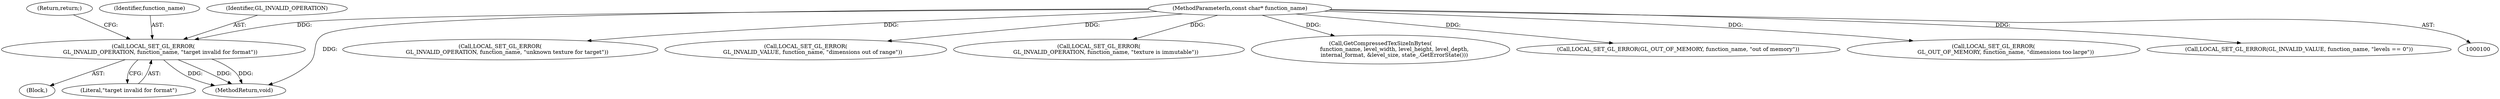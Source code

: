 digraph "0_Chrome_385508dc888ef15d272cdd2705b17996abc519d6_0@pointer" {
"1000132" [label="(Call,LOCAL_SET_GL_ERROR(\n        GL_INVALID_OPERATION, function_name, \"target invalid for format\"))"];
"1000108" [label="(MethodParameterIn,const char* function_name)"];
"1000186" [label="(Call,LOCAL_SET_GL_ERROR(\n        GL_INVALID_OPERATION, function_name, \"unknown texture for target\"))"];
"1000170" [label="(Call,LOCAL_SET_GL_ERROR(\n        GL_INVALID_VALUE, function_name, \"dimensions out of range\"))"];
"1000131" [label="(Block,)"];
"1000136" [label="(Return,return;)"];
"1000135" [label="(Literal,\"target invalid for format\")"];
"1000513" [label="(MethodReturn,void)"];
"1000206" [label="(Call,LOCAL_SET_GL_ERROR(\n        GL_INVALID_OPERATION, function_name, \"texture is immutable\"))"];
"1000259" [label="(Call,GetCompressedTexSizeInBytes(\n                function_name, level_width, level_height, level_depth,\n                internal_format, &level_size, state_.GetErrorState()))"];
"1000330" [label="(Call,LOCAL_SET_GL_ERROR(GL_OUT_OF_MEMORY, function_name, \"out of memory\"))"];
"1000134" [label="(Identifier,function_name)"];
"1000293" [label="(Call,LOCAL_SET_GL_ERROR(\n              GL_OUT_OF_MEMORY, function_name, \"dimensions too large\"))"];
"1000115" [label="(Call,LOCAL_SET_GL_ERROR(GL_INVALID_VALUE, function_name, \"levels == 0\"))"];
"1000132" [label="(Call,LOCAL_SET_GL_ERROR(\n        GL_INVALID_OPERATION, function_name, \"target invalid for format\"))"];
"1000133" [label="(Identifier,GL_INVALID_OPERATION)"];
"1000108" [label="(MethodParameterIn,const char* function_name)"];
"1000132" -> "1000131"  [label="AST: "];
"1000132" -> "1000135"  [label="CFG: "];
"1000133" -> "1000132"  [label="AST: "];
"1000134" -> "1000132"  [label="AST: "];
"1000135" -> "1000132"  [label="AST: "];
"1000136" -> "1000132"  [label="CFG: "];
"1000132" -> "1000513"  [label="DDG: "];
"1000132" -> "1000513"  [label="DDG: "];
"1000132" -> "1000513"  [label="DDG: "];
"1000108" -> "1000132"  [label="DDG: "];
"1000108" -> "1000100"  [label="AST: "];
"1000108" -> "1000513"  [label="DDG: "];
"1000108" -> "1000115"  [label="DDG: "];
"1000108" -> "1000170"  [label="DDG: "];
"1000108" -> "1000186"  [label="DDG: "];
"1000108" -> "1000206"  [label="DDG: "];
"1000108" -> "1000259"  [label="DDG: "];
"1000108" -> "1000293"  [label="DDG: "];
"1000108" -> "1000330"  [label="DDG: "];
}
